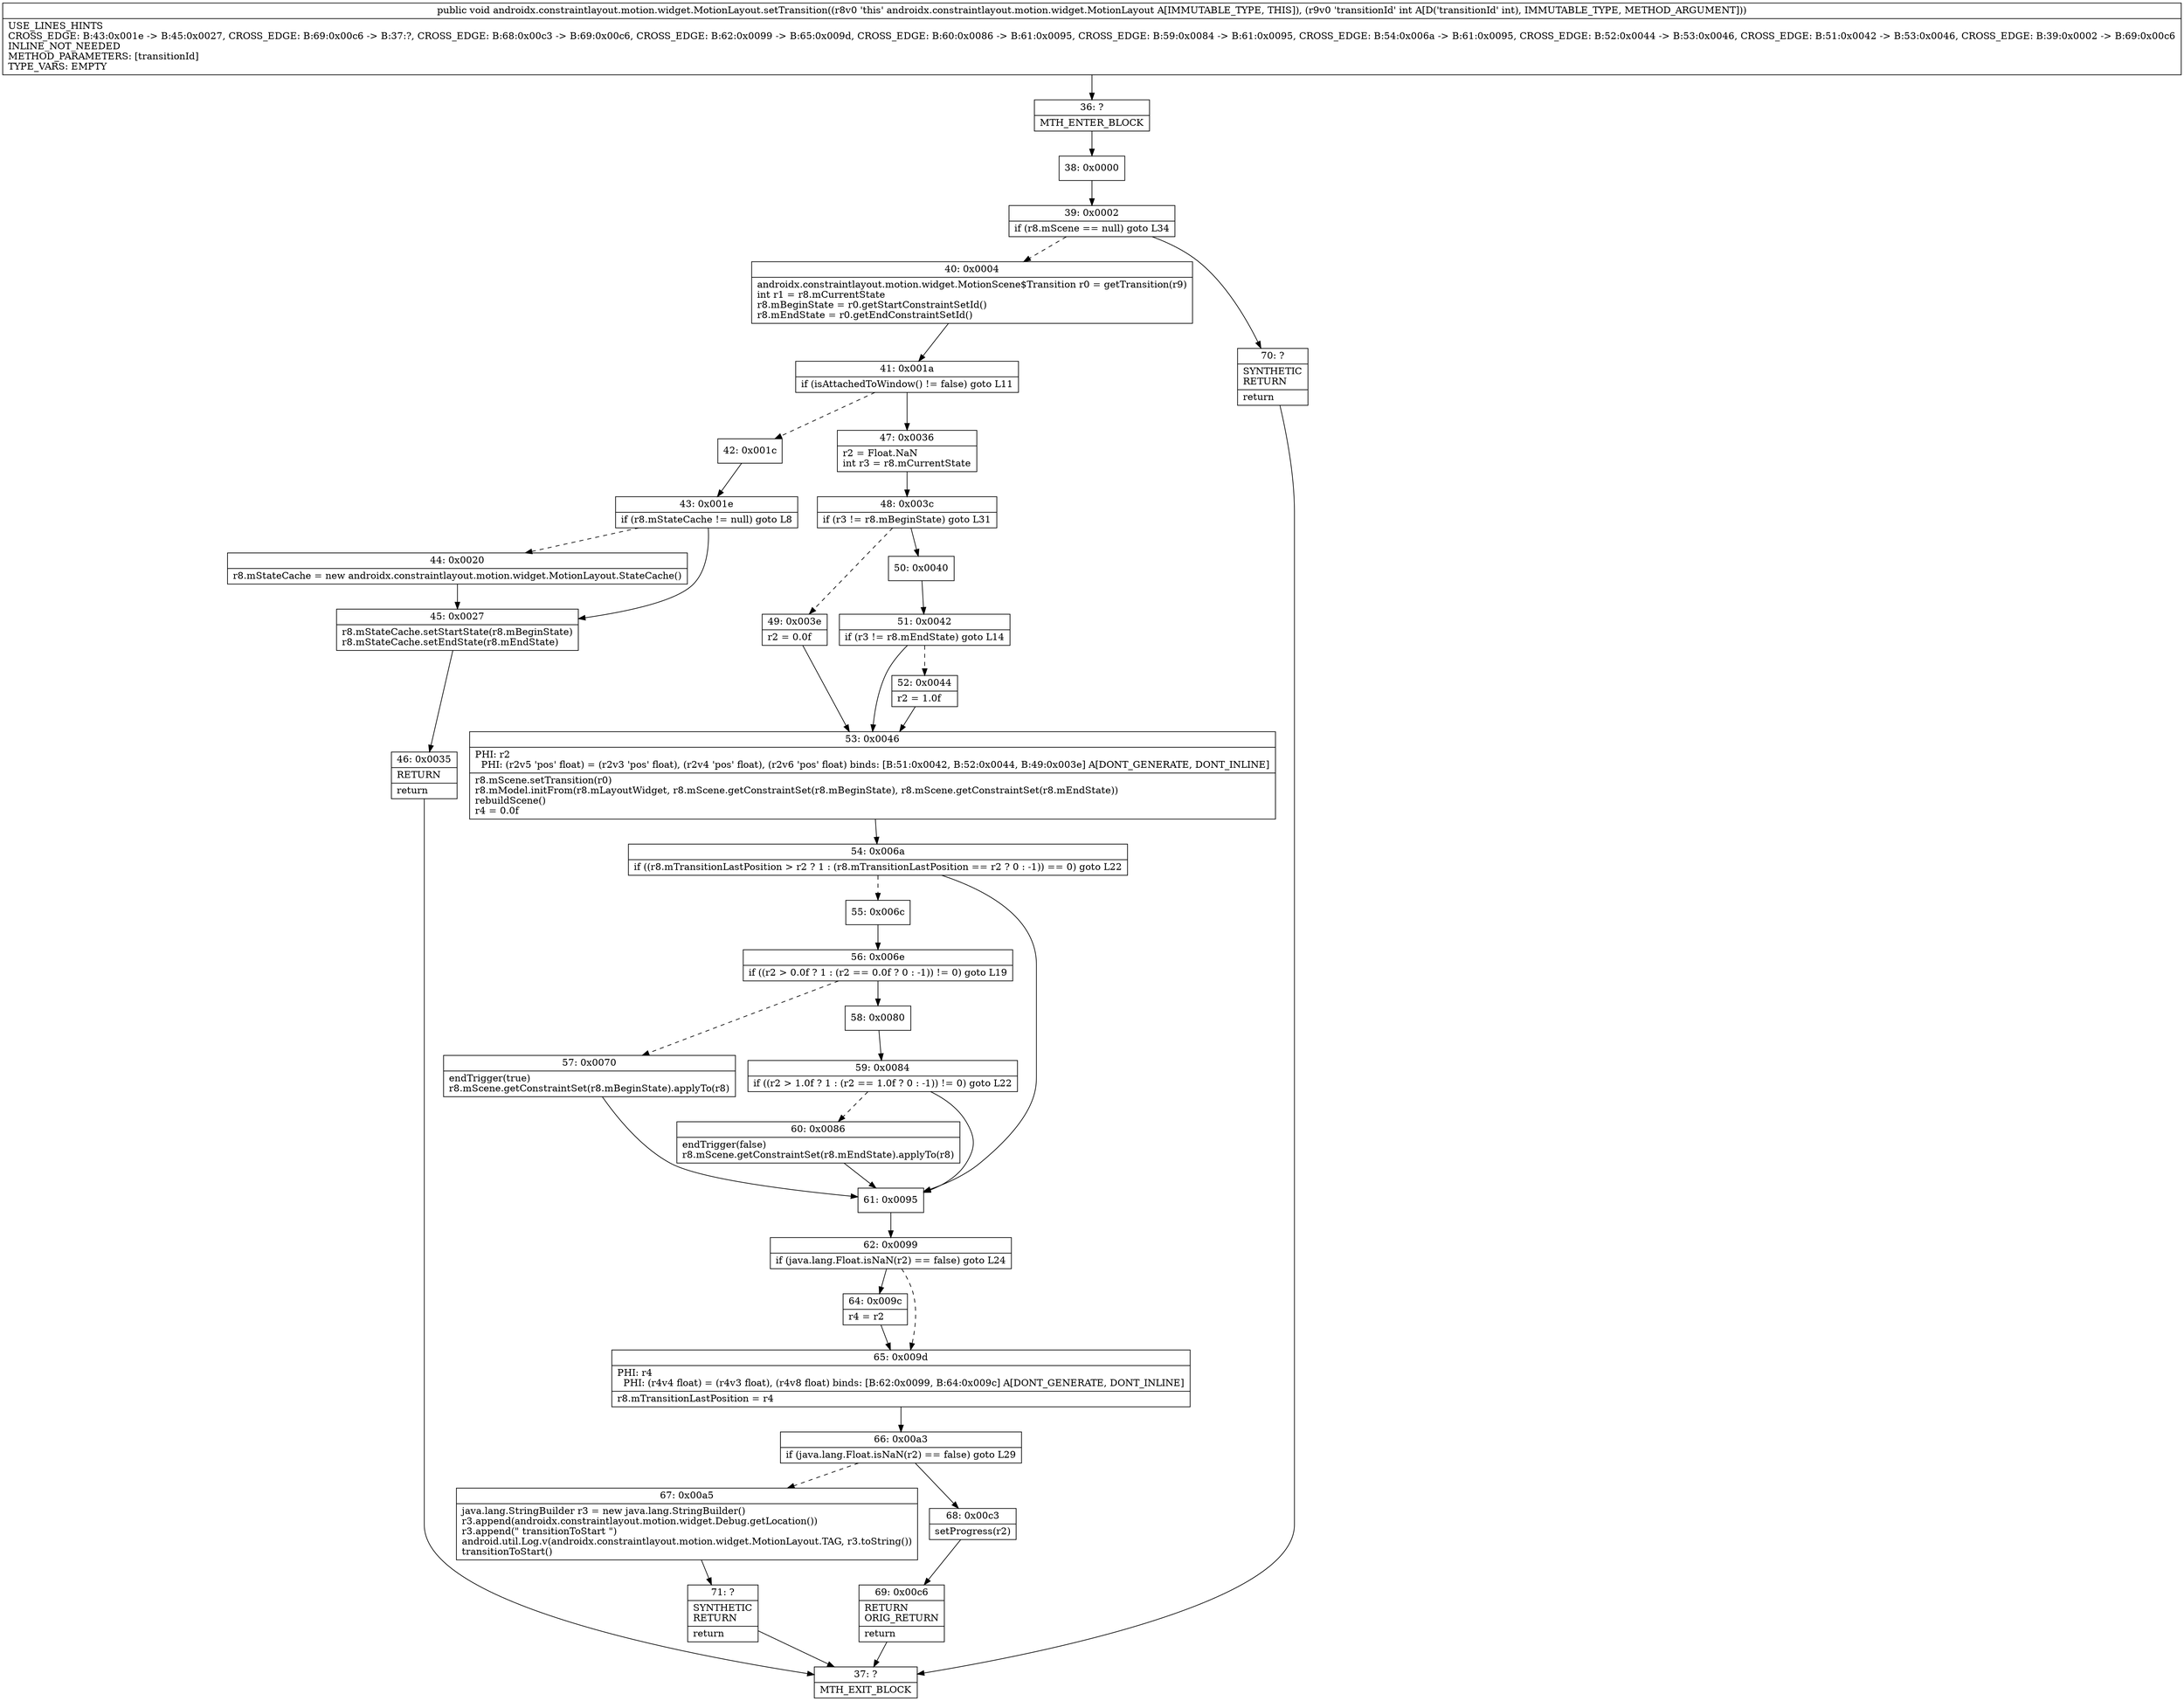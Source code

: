 digraph "CFG forandroidx.constraintlayout.motion.widget.MotionLayout.setTransition(I)V" {
Node_36 [shape=record,label="{36\:\ ?|MTH_ENTER_BLOCK\l}"];
Node_38 [shape=record,label="{38\:\ 0x0000}"];
Node_39 [shape=record,label="{39\:\ 0x0002|if (r8.mScene == null) goto L34\l}"];
Node_40 [shape=record,label="{40\:\ 0x0004|androidx.constraintlayout.motion.widget.MotionScene$Transition r0 = getTransition(r9)\lint r1 = r8.mCurrentState\lr8.mBeginState = r0.getStartConstraintSetId()\lr8.mEndState = r0.getEndConstraintSetId()\l}"];
Node_41 [shape=record,label="{41\:\ 0x001a|if (isAttachedToWindow() != false) goto L11\l}"];
Node_42 [shape=record,label="{42\:\ 0x001c}"];
Node_43 [shape=record,label="{43\:\ 0x001e|if (r8.mStateCache != null) goto L8\l}"];
Node_44 [shape=record,label="{44\:\ 0x0020|r8.mStateCache = new androidx.constraintlayout.motion.widget.MotionLayout.StateCache()\l}"];
Node_45 [shape=record,label="{45\:\ 0x0027|r8.mStateCache.setStartState(r8.mBeginState)\lr8.mStateCache.setEndState(r8.mEndState)\l}"];
Node_46 [shape=record,label="{46\:\ 0x0035|RETURN\l|return\l}"];
Node_37 [shape=record,label="{37\:\ ?|MTH_EXIT_BLOCK\l}"];
Node_47 [shape=record,label="{47\:\ 0x0036|r2 = Float.NaN\lint r3 = r8.mCurrentState\l}"];
Node_48 [shape=record,label="{48\:\ 0x003c|if (r3 != r8.mBeginState) goto L31\l}"];
Node_49 [shape=record,label="{49\:\ 0x003e|r2 = 0.0f\l}"];
Node_53 [shape=record,label="{53\:\ 0x0046|PHI: r2 \l  PHI: (r2v5 'pos' float) = (r2v3 'pos' float), (r2v4 'pos' float), (r2v6 'pos' float) binds: [B:51:0x0042, B:52:0x0044, B:49:0x003e] A[DONT_GENERATE, DONT_INLINE]\l|r8.mScene.setTransition(r0)\lr8.mModel.initFrom(r8.mLayoutWidget, r8.mScene.getConstraintSet(r8.mBeginState), r8.mScene.getConstraintSet(r8.mEndState))\lrebuildScene()\lr4 = 0.0f\l}"];
Node_54 [shape=record,label="{54\:\ 0x006a|if ((r8.mTransitionLastPosition \> r2 ? 1 : (r8.mTransitionLastPosition == r2 ? 0 : \-1)) == 0) goto L22\l}"];
Node_55 [shape=record,label="{55\:\ 0x006c}"];
Node_56 [shape=record,label="{56\:\ 0x006e|if ((r2 \> 0.0f ? 1 : (r2 == 0.0f ? 0 : \-1)) != 0) goto L19\l}"];
Node_57 [shape=record,label="{57\:\ 0x0070|endTrigger(true)\lr8.mScene.getConstraintSet(r8.mBeginState).applyTo(r8)\l}"];
Node_58 [shape=record,label="{58\:\ 0x0080}"];
Node_59 [shape=record,label="{59\:\ 0x0084|if ((r2 \> 1.0f ? 1 : (r2 == 1.0f ? 0 : \-1)) != 0) goto L22\l}"];
Node_60 [shape=record,label="{60\:\ 0x0086|endTrigger(false)\lr8.mScene.getConstraintSet(r8.mEndState).applyTo(r8)\l}"];
Node_61 [shape=record,label="{61\:\ 0x0095}"];
Node_62 [shape=record,label="{62\:\ 0x0099|if (java.lang.Float.isNaN(r2) == false) goto L24\l}"];
Node_64 [shape=record,label="{64\:\ 0x009c|r4 = r2\l}"];
Node_65 [shape=record,label="{65\:\ 0x009d|PHI: r4 \l  PHI: (r4v4 float) = (r4v3 float), (r4v8 float) binds: [B:62:0x0099, B:64:0x009c] A[DONT_GENERATE, DONT_INLINE]\l|r8.mTransitionLastPosition = r4\l}"];
Node_66 [shape=record,label="{66\:\ 0x00a3|if (java.lang.Float.isNaN(r2) == false) goto L29\l}"];
Node_67 [shape=record,label="{67\:\ 0x00a5|java.lang.StringBuilder r3 = new java.lang.StringBuilder()\lr3.append(androidx.constraintlayout.motion.widget.Debug.getLocation())\lr3.append(\" transitionToStart \")\landroid.util.Log.v(androidx.constraintlayout.motion.widget.MotionLayout.TAG, r3.toString())\ltransitionToStart()\l}"];
Node_71 [shape=record,label="{71\:\ ?|SYNTHETIC\lRETURN\l|return\l}"];
Node_68 [shape=record,label="{68\:\ 0x00c3|setProgress(r2)\l}"];
Node_69 [shape=record,label="{69\:\ 0x00c6|RETURN\lORIG_RETURN\l|return\l}"];
Node_50 [shape=record,label="{50\:\ 0x0040}"];
Node_51 [shape=record,label="{51\:\ 0x0042|if (r3 != r8.mEndState) goto L14\l}"];
Node_52 [shape=record,label="{52\:\ 0x0044|r2 = 1.0f\l}"];
Node_70 [shape=record,label="{70\:\ ?|SYNTHETIC\lRETURN\l|return\l}"];
MethodNode[shape=record,label="{public void androidx.constraintlayout.motion.widget.MotionLayout.setTransition((r8v0 'this' androidx.constraintlayout.motion.widget.MotionLayout A[IMMUTABLE_TYPE, THIS]), (r9v0 'transitionId' int A[D('transitionId' int), IMMUTABLE_TYPE, METHOD_ARGUMENT]))  | USE_LINES_HINTS\lCROSS_EDGE: B:43:0x001e \-\> B:45:0x0027, CROSS_EDGE: B:69:0x00c6 \-\> B:37:?, CROSS_EDGE: B:68:0x00c3 \-\> B:69:0x00c6, CROSS_EDGE: B:62:0x0099 \-\> B:65:0x009d, CROSS_EDGE: B:60:0x0086 \-\> B:61:0x0095, CROSS_EDGE: B:59:0x0084 \-\> B:61:0x0095, CROSS_EDGE: B:54:0x006a \-\> B:61:0x0095, CROSS_EDGE: B:52:0x0044 \-\> B:53:0x0046, CROSS_EDGE: B:51:0x0042 \-\> B:53:0x0046, CROSS_EDGE: B:39:0x0002 \-\> B:69:0x00c6\lINLINE_NOT_NEEDED\lMETHOD_PARAMETERS: [transitionId]\lTYPE_VARS: EMPTY\l}"];
MethodNode -> Node_36;Node_36 -> Node_38;
Node_38 -> Node_39;
Node_39 -> Node_40[style=dashed];
Node_39 -> Node_70;
Node_40 -> Node_41;
Node_41 -> Node_42[style=dashed];
Node_41 -> Node_47;
Node_42 -> Node_43;
Node_43 -> Node_44[style=dashed];
Node_43 -> Node_45;
Node_44 -> Node_45;
Node_45 -> Node_46;
Node_46 -> Node_37;
Node_47 -> Node_48;
Node_48 -> Node_49[style=dashed];
Node_48 -> Node_50;
Node_49 -> Node_53;
Node_53 -> Node_54;
Node_54 -> Node_55[style=dashed];
Node_54 -> Node_61;
Node_55 -> Node_56;
Node_56 -> Node_57[style=dashed];
Node_56 -> Node_58;
Node_57 -> Node_61;
Node_58 -> Node_59;
Node_59 -> Node_60[style=dashed];
Node_59 -> Node_61;
Node_60 -> Node_61;
Node_61 -> Node_62;
Node_62 -> Node_64;
Node_62 -> Node_65[style=dashed];
Node_64 -> Node_65;
Node_65 -> Node_66;
Node_66 -> Node_67[style=dashed];
Node_66 -> Node_68;
Node_67 -> Node_71;
Node_71 -> Node_37;
Node_68 -> Node_69;
Node_69 -> Node_37;
Node_50 -> Node_51;
Node_51 -> Node_52[style=dashed];
Node_51 -> Node_53;
Node_52 -> Node_53;
Node_70 -> Node_37;
}

